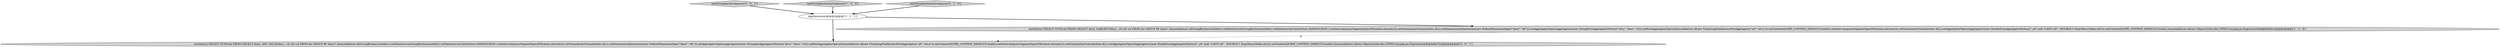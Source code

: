 digraph {
4 [style = filled, label = "testQuery(\"SELECT SUM(val) FROM (SELECT dim2, ANY_VALUE(dim1, 10) AS val FROM foo GROUP BY dim2)\",ImmutableList.of(GroupByQuery.builder().setDataSource(GroupByQuery.builder().setDataSource(CalciteTests.DATASOURCE1).setInterval(querySegmentSpec(Filtration.eternity())).setGranularity(Granularities.ALL).setDimensions(dimensions(new DefaultDimensionSpec(\"dim2\",\"d0\"))).setAggregatorSpecs(aggregators(new StringAnyAggregatorFactory(\"a0:a\",\"dim1\",10))).setPostAggregatorSpecs(ImmutableList.of(new FinalizingFieldAccessPostAggregator(\"a0\",\"a0:a\"))).setContext(QUERY_CONTEXT_DEFAULT).build()).setInterval(querySegmentSpec(Filtration.eternity())).setGranularity(Granularities.ALL).setAggregatorSpecs(aggregators(new DoubleSumAggregatorFactory(\"_a0\",null,\"CAST(\"a0\", 'DOUBLE')\",ExprMacroTable.nil()))).setContext(QUERY_CONTEXT_DEFAULT).build()),ImmutableList.of(new Object((((edu.fdu.CPPDG.tinypdg.pe.ExpressionInfo@8a9a7b))@@@4@@@['0', '0', '1']", fillcolor = lightgray, shape = ellipse image = "AAA0AAABBB3BBB"];
5 [style = filled, label = "testStringAnyInSubquery['0', '0', '1']", fillcolor = lightgray, shape = diamond image = "AAA0AAABBB3BBB"];
0 [style = filled, label = "testStringEarliestInSubquery['1', '0', '0']", fillcolor = lightgray, shape = diamond image = "AAA0AAABBB1BBB"];
1 [style = filled, label = "testQuery(\"SELECT SUM(val) FROM (SELECT dim2, EARLIEST(dim1, 10) AS val FROM foo GROUP BY dim2)\",ImmutableList.of(GroupByQuery.builder().setDataSource(GroupByQuery.builder().setDataSource(CalciteTests.DATASOURCE1).setInterval(querySegmentSpec(Filtration.eternity())).setGranularity(Granularities.ALL).setDimensions(dimensions(new DefaultDimensionSpec(\"dim2\",\"d0\"))).setAggregatorSpecs(aggregators(new StringFirstAggregatorFactory(\"a0:a\",\"dim1\",10))).setPostAggregatorSpecs(ImmutableList.of(new FinalizingFieldAccessPostAggregator(\"a0\",\"a0:a\"))).setContext(QUERY_CONTEXT_DEFAULT).build()).setInterval(querySegmentSpec(Filtration.eternity())).setGranularity(Granularities.ALL).setAggregatorSpecs(aggregators(new DoubleSumAggregatorFactory(\"_a0\",null,\"CAST(\"a0\", 'DOUBLE')\",ExprMacroTable.nil()))).setContext(QUERY_CONTEXT_DEFAULT).build()),ImmutableList.of(new Object((((edu.fdu.CPPDG.tinypdg.pe.ExpressionInfo@8a9a0c))@@@4@@@['1', '1', '0']", fillcolor = lightgray, shape = ellipse image = "AAA0AAABBB1BBB"];
2 [style = filled, label = "skipVectorize()@@@3@@@['1', '1', '1']", fillcolor = white, shape = ellipse image = "AAA0AAABBB1BBB"];
3 [style = filled, label = "testStringEarliestInSubquery['0', '1', '0']", fillcolor = lightgray, shape = diamond image = "AAA0AAABBB2BBB"];
1->4 [style = dashed, label="0"];
5->2 [style = bold, label=""];
3->2 [style = bold, label=""];
2->4 [style = bold, label=""];
2->1 [style = bold, label=""];
0->2 [style = bold, label=""];
}
